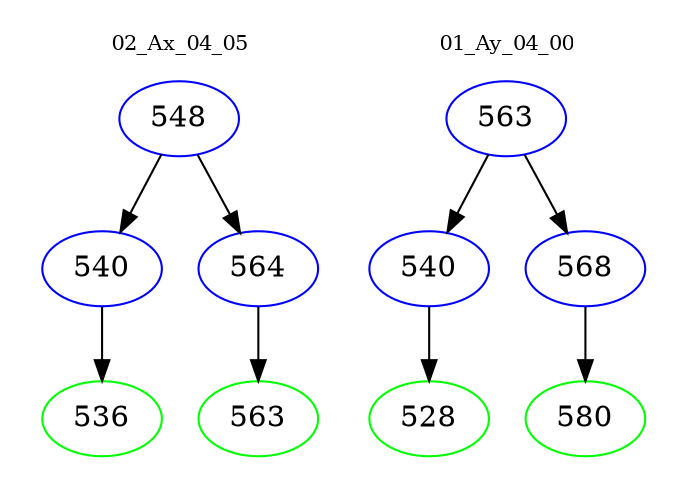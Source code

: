 digraph{
subgraph cluster_0 {
color = white
label = "02_Ax_04_05";
fontsize=10;
T0_548 [label="548", color="blue"]
T0_548 -> T0_540 [color="black"]
T0_540 [label="540", color="blue"]
T0_540 -> T0_536 [color="black"]
T0_536 [label="536", color="green"]
T0_548 -> T0_564 [color="black"]
T0_564 [label="564", color="blue"]
T0_564 -> T0_563 [color="black"]
T0_563 [label="563", color="green"]
}
subgraph cluster_1 {
color = white
label = "01_Ay_04_00";
fontsize=10;
T1_563 [label="563", color="blue"]
T1_563 -> T1_540 [color="black"]
T1_540 [label="540", color="blue"]
T1_540 -> T1_528 [color="black"]
T1_528 [label="528", color="green"]
T1_563 -> T1_568 [color="black"]
T1_568 [label="568", color="blue"]
T1_568 -> T1_580 [color="black"]
T1_580 [label="580", color="green"]
}
}
